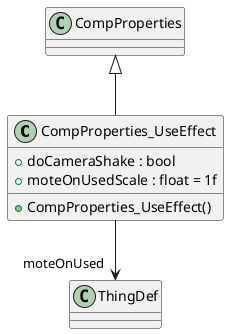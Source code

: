 @startuml
class CompProperties_UseEffect {
    + doCameraShake : bool
    + moteOnUsedScale : float = 1f
    + CompProperties_UseEffect()
}
CompProperties <|-- CompProperties_UseEffect
CompProperties_UseEffect --> "moteOnUsed" ThingDef
@enduml
